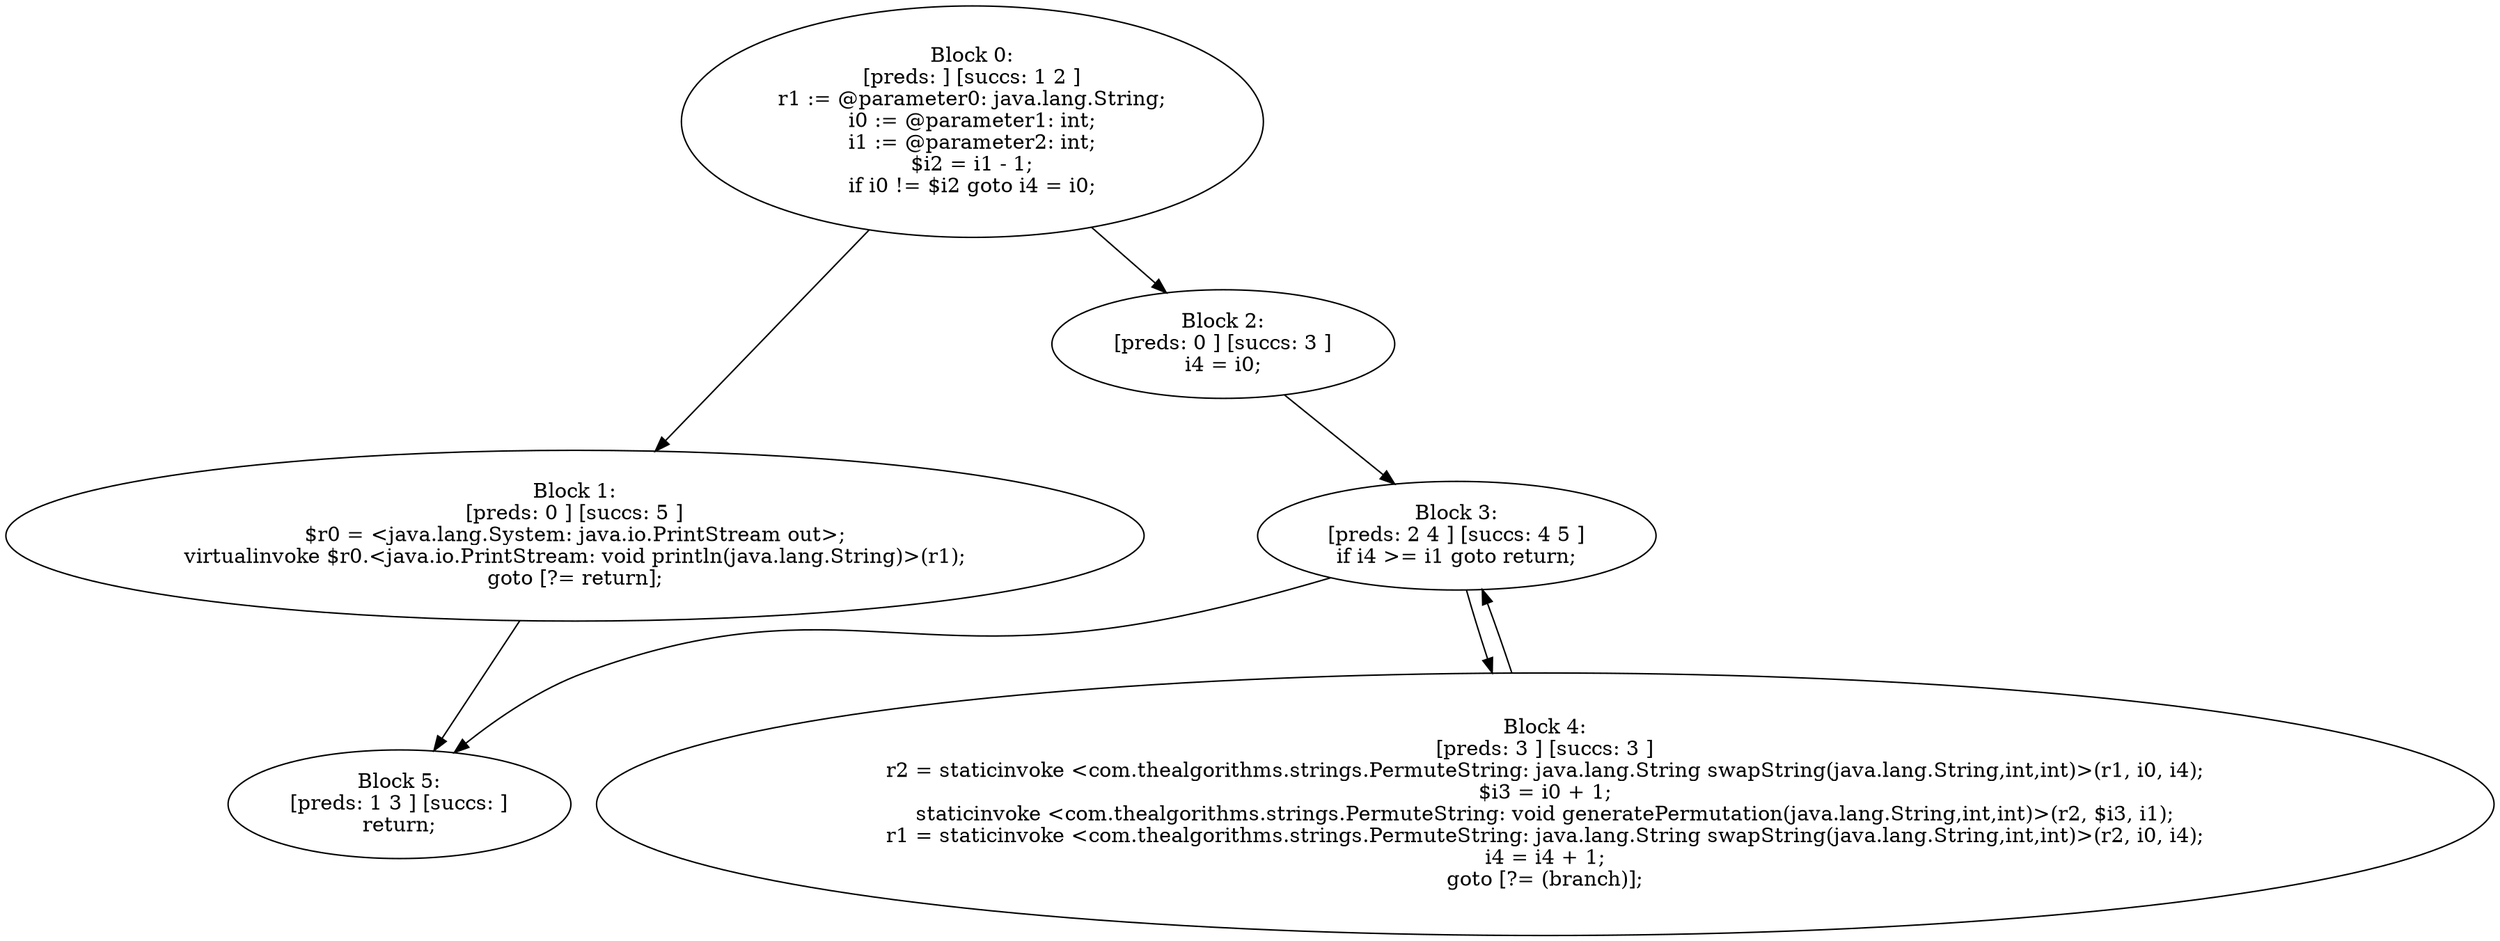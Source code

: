 digraph "unitGraph" {
    "Block 0:
[preds: ] [succs: 1 2 ]
r1 := @parameter0: java.lang.String;
i0 := @parameter1: int;
i1 := @parameter2: int;
$i2 = i1 - 1;
if i0 != $i2 goto i4 = i0;
"
    "Block 1:
[preds: 0 ] [succs: 5 ]
$r0 = <java.lang.System: java.io.PrintStream out>;
virtualinvoke $r0.<java.io.PrintStream: void println(java.lang.String)>(r1);
goto [?= return];
"
    "Block 2:
[preds: 0 ] [succs: 3 ]
i4 = i0;
"
    "Block 3:
[preds: 2 4 ] [succs: 4 5 ]
if i4 >= i1 goto return;
"
    "Block 4:
[preds: 3 ] [succs: 3 ]
r2 = staticinvoke <com.thealgorithms.strings.PermuteString: java.lang.String swapString(java.lang.String,int,int)>(r1, i0, i4);
$i3 = i0 + 1;
staticinvoke <com.thealgorithms.strings.PermuteString: void generatePermutation(java.lang.String,int,int)>(r2, $i3, i1);
r1 = staticinvoke <com.thealgorithms.strings.PermuteString: java.lang.String swapString(java.lang.String,int,int)>(r2, i0, i4);
i4 = i4 + 1;
goto [?= (branch)];
"
    "Block 5:
[preds: 1 3 ] [succs: ]
return;
"
    "Block 0:
[preds: ] [succs: 1 2 ]
r1 := @parameter0: java.lang.String;
i0 := @parameter1: int;
i1 := @parameter2: int;
$i2 = i1 - 1;
if i0 != $i2 goto i4 = i0;
"->"Block 1:
[preds: 0 ] [succs: 5 ]
$r0 = <java.lang.System: java.io.PrintStream out>;
virtualinvoke $r0.<java.io.PrintStream: void println(java.lang.String)>(r1);
goto [?= return];
";
    "Block 0:
[preds: ] [succs: 1 2 ]
r1 := @parameter0: java.lang.String;
i0 := @parameter1: int;
i1 := @parameter2: int;
$i2 = i1 - 1;
if i0 != $i2 goto i4 = i0;
"->"Block 2:
[preds: 0 ] [succs: 3 ]
i4 = i0;
";
    "Block 1:
[preds: 0 ] [succs: 5 ]
$r0 = <java.lang.System: java.io.PrintStream out>;
virtualinvoke $r0.<java.io.PrintStream: void println(java.lang.String)>(r1);
goto [?= return];
"->"Block 5:
[preds: 1 3 ] [succs: ]
return;
";
    "Block 2:
[preds: 0 ] [succs: 3 ]
i4 = i0;
"->"Block 3:
[preds: 2 4 ] [succs: 4 5 ]
if i4 >= i1 goto return;
";
    "Block 3:
[preds: 2 4 ] [succs: 4 5 ]
if i4 >= i1 goto return;
"->"Block 4:
[preds: 3 ] [succs: 3 ]
r2 = staticinvoke <com.thealgorithms.strings.PermuteString: java.lang.String swapString(java.lang.String,int,int)>(r1, i0, i4);
$i3 = i0 + 1;
staticinvoke <com.thealgorithms.strings.PermuteString: void generatePermutation(java.lang.String,int,int)>(r2, $i3, i1);
r1 = staticinvoke <com.thealgorithms.strings.PermuteString: java.lang.String swapString(java.lang.String,int,int)>(r2, i0, i4);
i4 = i4 + 1;
goto [?= (branch)];
";
    "Block 3:
[preds: 2 4 ] [succs: 4 5 ]
if i4 >= i1 goto return;
"->"Block 5:
[preds: 1 3 ] [succs: ]
return;
";
    "Block 4:
[preds: 3 ] [succs: 3 ]
r2 = staticinvoke <com.thealgorithms.strings.PermuteString: java.lang.String swapString(java.lang.String,int,int)>(r1, i0, i4);
$i3 = i0 + 1;
staticinvoke <com.thealgorithms.strings.PermuteString: void generatePermutation(java.lang.String,int,int)>(r2, $i3, i1);
r1 = staticinvoke <com.thealgorithms.strings.PermuteString: java.lang.String swapString(java.lang.String,int,int)>(r2, i0, i4);
i4 = i4 + 1;
goto [?= (branch)];
"->"Block 3:
[preds: 2 4 ] [succs: 4 5 ]
if i4 >= i1 goto return;
";
}
